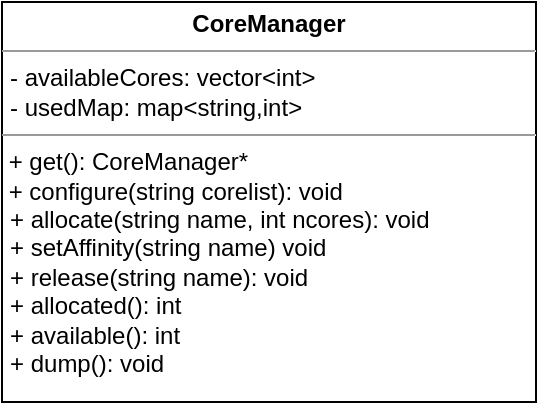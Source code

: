 <mxfile version="19.0.3" type="device"><diagram id="I5bCTLwhK3XVUrxXmXP-" name="Page-1"><mxGraphModel dx="696" dy="549" grid="1" gridSize="10" guides="1" tooltips="1" connect="1" arrows="1" fold="1" page="1" pageScale="1" pageWidth="827" pageHeight="1169" math="0" shadow="0"><root><mxCell id="0"/><mxCell id="1" parent="0"/><mxCell id="t7mLIA8VFimtrhZ-lJLE-1" value="&lt;p style=&quot;margin:0px;margin-top:4px;text-align:center;&quot;&gt;&lt;b&gt;CoreManager&lt;/b&gt;&lt;/p&gt;&lt;hr size=&quot;1&quot;&gt;&lt;p style=&quot;margin:0px;margin-left:4px;&quot;&gt;- availableCores: vector&amp;lt;int&amp;gt;&lt;/p&gt;&lt;p style=&quot;margin:0px;margin-left:4px;&quot;&gt;- usedMap: map&amp;lt;string,int&amp;gt;&lt;/p&gt;&lt;hr size=&quot;1&quot;&gt;&amp;nbsp;+ get(): CoreManager*&lt;br&gt;&amp;nbsp;+ configure(string corelist): void&lt;p style=&quot;margin:0px;margin-left:4px;&quot;&gt;+ allocate(string name, int ncores): void&lt;/p&gt;&lt;p style=&quot;margin:0px;margin-left:4px;&quot;&gt;+ setAffinity(string name) void&lt;/p&gt;&lt;p style=&quot;margin:0px;margin-left:4px;&quot;&gt;+ release(string name): void&lt;/p&gt;&lt;p style=&quot;margin:0px;margin-left:4px;&quot;&gt;+ allocated(): int&lt;/p&gt;&lt;p style=&quot;margin:0px;margin-left:4px;&quot;&gt;+ available(): int&lt;/p&gt;&lt;p style=&quot;margin:0px;margin-left:4px;&quot;&gt;+ dump(): void&lt;/p&gt;" style="verticalAlign=top;align=left;overflow=fill;fontSize=12;fontFamily=Helvetica;html=1;" parent="1" vertex="1"><mxGeometry x="253" y="160" width="267" height="200" as="geometry"/></mxCell></root></mxGraphModel></diagram></mxfile>